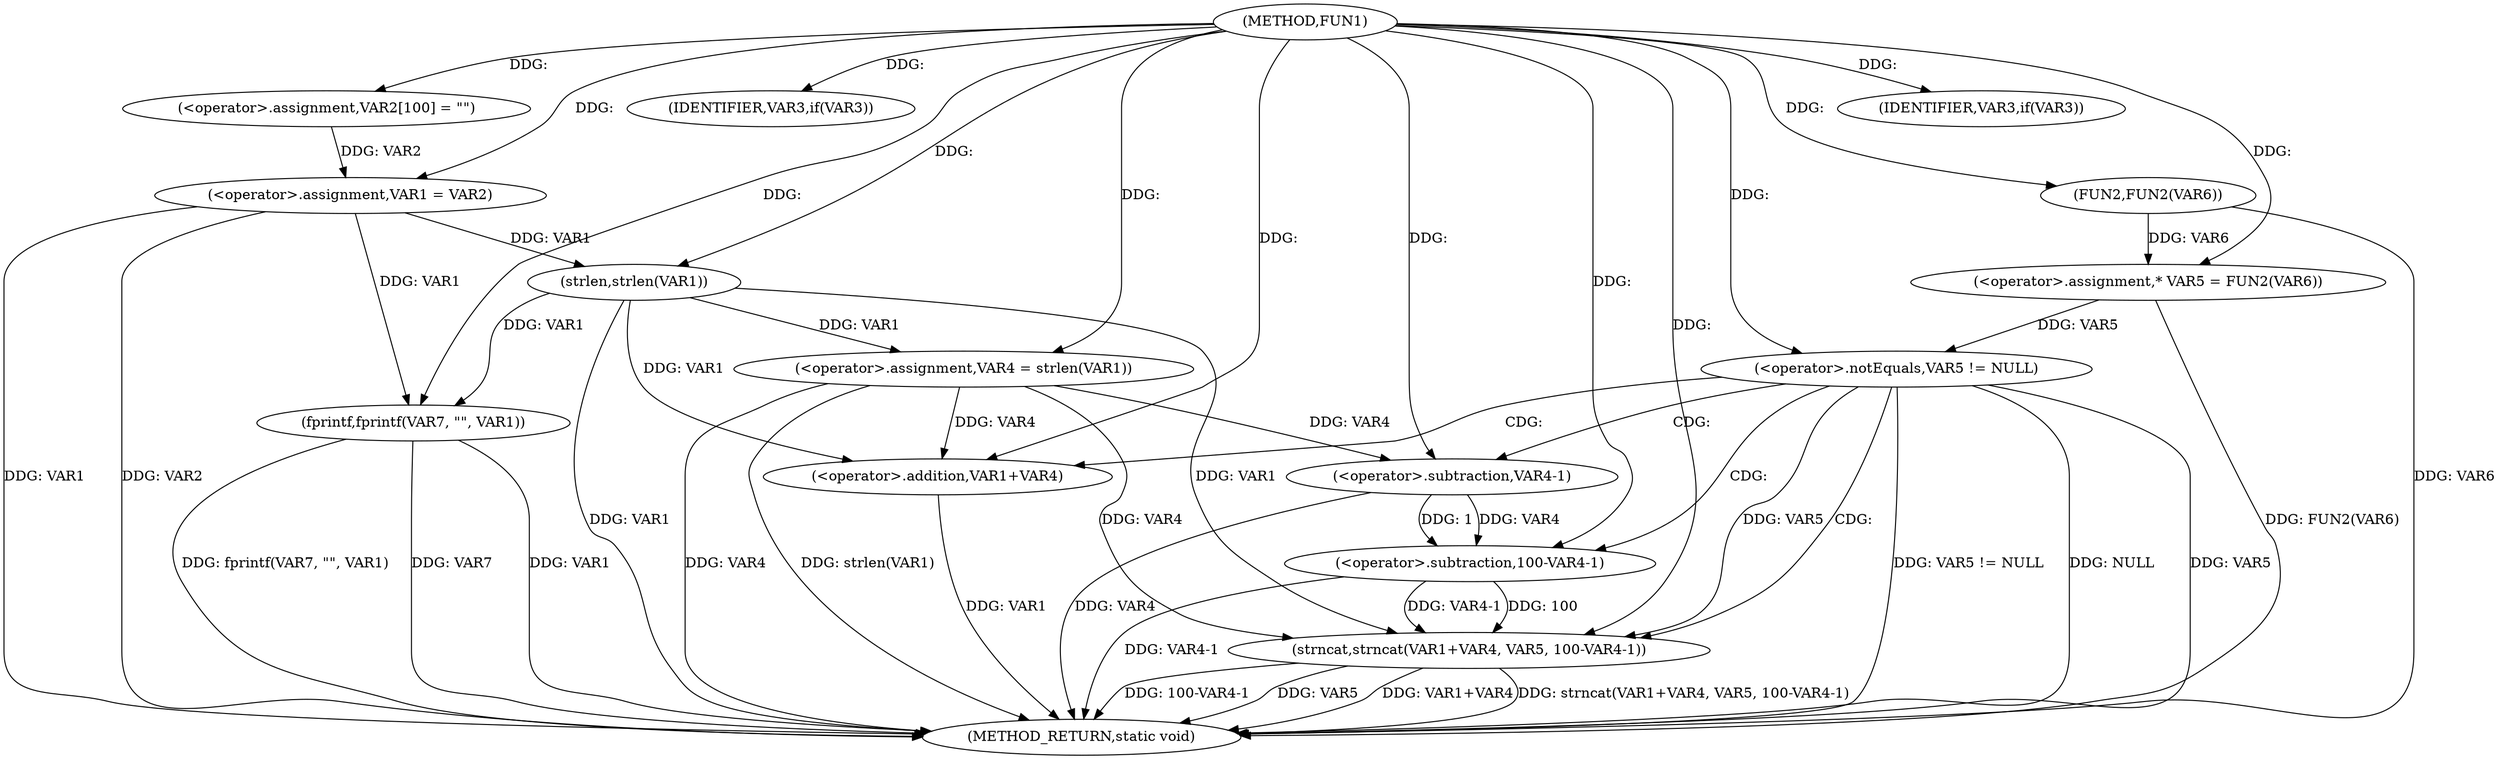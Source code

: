 digraph FUN1 {  
"1000100" [label = "(METHOD,FUN1)" ]
"1000146" [label = "(METHOD_RETURN,static void)" ]
"1000104" [label = "(<operator>.assignment,VAR2[100] = \"\")" ]
"1000107" [label = "(<operator>.assignment,VAR1 = VAR2)" ]
"1000111" [label = "(IDENTIFIER,VAR3,if(VAR3))" ]
"1000115" [label = "(<operator>.assignment,VAR4 = strlen(VAR1))" ]
"1000117" [label = "(strlen,strlen(VAR1))" ]
"1000120" [label = "(<operator>.assignment,* VAR5 = FUN2(VAR6))" ]
"1000122" [label = "(FUN2,FUN2(VAR6))" ]
"1000125" [label = "(<operator>.notEquals,VAR5 != NULL)" ]
"1000129" [label = "(strncat,strncat(VAR1+VAR4, VAR5, 100-VAR4-1))" ]
"1000130" [label = "(<operator>.addition,VAR1+VAR4)" ]
"1000134" [label = "(<operator>.subtraction,100-VAR4-1)" ]
"1000136" [label = "(<operator>.subtraction,VAR4-1)" ]
"1000140" [label = "(IDENTIFIER,VAR3,if(VAR3))" ]
"1000142" [label = "(fprintf,fprintf(VAR7, \"\", VAR1))" ]
  "1000115" -> "1000146"  [ label = "DDG: strlen(VAR1)"] 
  "1000142" -> "1000146"  [ label = "DDG: fprintf(VAR7, \"\", VAR1)"] 
  "1000125" -> "1000146"  [ label = "DDG: VAR5 != NULL"] 
  "1000107" -> "1000146"  [ label = "DDG: VAR1"] 
  "1000122" -> "1000146"  [ label = "DDG: VAR6"] 
  "1000125" -> "1000146"  [ label = "DDG: NULL"] 
  "1000117" -> "1000146"  [ label = "DDG: VAR1"] 
  "1000129" -> "1000146"  [ label = "DDG: VAR5"] 
  "1000115" -> "1000146"  [ label = "DDG: VAR4"] 
  "1000130" -> "1000146"  [ label = "DDG: VAR1"] 
  "1000129" -> "1000146"  [ label = "DDG: VAR1+VAR4"] 
  "1000125" -> "1000146"  [ label = "DDG: VAR5"] 
  "1000129" -> "1000146"  [ label = "DDG: strncat(VAR1+VAR4, VAR5, 100-VAR4-1)"] 
  "1000129" -> "1000146"  [ label = "DDG: 100-VAR4-1"] 
  "1000142" -> "1000146"  [ label = "DDG: VAR7"] 
  "1000134" -> "1000146"  [ label = "DDG: VAR4-1"] 
  "1000120" -> "1000146"  [ label = "DDG: FUN2(VAR6)"] 
  "1000142" -> "1000146"  [ label = "DDG: VAR1"] 
  "1000136" -> "1000146"  [ label = "DDG: VAR4"] 
  "1000107" -> "1000146"  [ label = "DDG: VAR2"] 
  "1000100" -> "1000104"  [ label = "DDG: "] 
  "1000104" -> "1000107"  [ label = "DDG: VAR2"] 
  "1000100" -> "1000107"  [ label = "DDG: "] 
  "1000100" -> "1000111"  [ label = "DDG: "] 
  "1000117" -> "1000115"  [ label = "DDG: VAR1"] 
  "1000100" -> "1000115"  [ label = "DDG: "] 
  "1000107" -> "1000117"  [ label = "DDG: VAR1"] 
  "1000100" -> "1000117"  [ label = "DDG: "] 
  "1000122" -> "1000120"  [ label = "DDG: VAR6"] 
  "1000100" -> "1000120"  [ label = "DDG: "] 
  "1000100" -> "1000122"  [ label = "DDG: "] 
  "1000120" -> "1000125"  [ label = "DDG: VAR5"] 
  "1000100" -> "1000125"  [ label = "DDG: "] 
  "1000117" -> "1000129"  [ label = "DDG: VAR1"] 
  "1000100" -> "1000129"  [ label = "DDG: "] 
  "1000115" -> "1000129"  [ label = "DDG: VAR4"] 
  "1000117" -> "1000130"  [ label = "DDG: VAR1"] 
  "1000100" -> "1000130"  [ label = "DDG: "] 
  "1000115" -> "1000130"  [ label = "DDG: VAR4"] 
  "1000125" -> "1000129"  [ label = "DDG: VAR5"] 
  "1000134" -> "1000129"  [ label = "DDG: 100"] 
  "1000134" -> "1000129"  [ label = "DDG: VAR4-1"] 
  "1000100" -> "1000134"  [ label = "DDG: "] 
  "1000136" -> "1000134"  [ label = "DDG: VAR4"] 
  "1000136" -> "1000134"  [ label = "DDG: 1"] 
  "1000100" -> "1000136"  [ label = "DDG: "] 
  "1000115" -> "1000136"  [ label = "DDG: VAR4"] 
  "1000100" -> "1000140"  [ label = "DDG: "] 
  "1000100" -> "1000142"  [ label = "DDG: "] 
  "1000107" -> "1000142"  [ label = "DDG: VAR1"] 
  "1000117" -> "1000142"  [ label = "DDG: VAR1"] 
  "1000125" -> "1000129"  [ label = "CDG: "] 
  "1000125" -> "1000130"  [ label = "CDG: "] 
  "1000125" -> "1000136"  [ label = "CDG: "] 
  "1000125" -> "1000134"  [ label = "CDG: "] 
}
